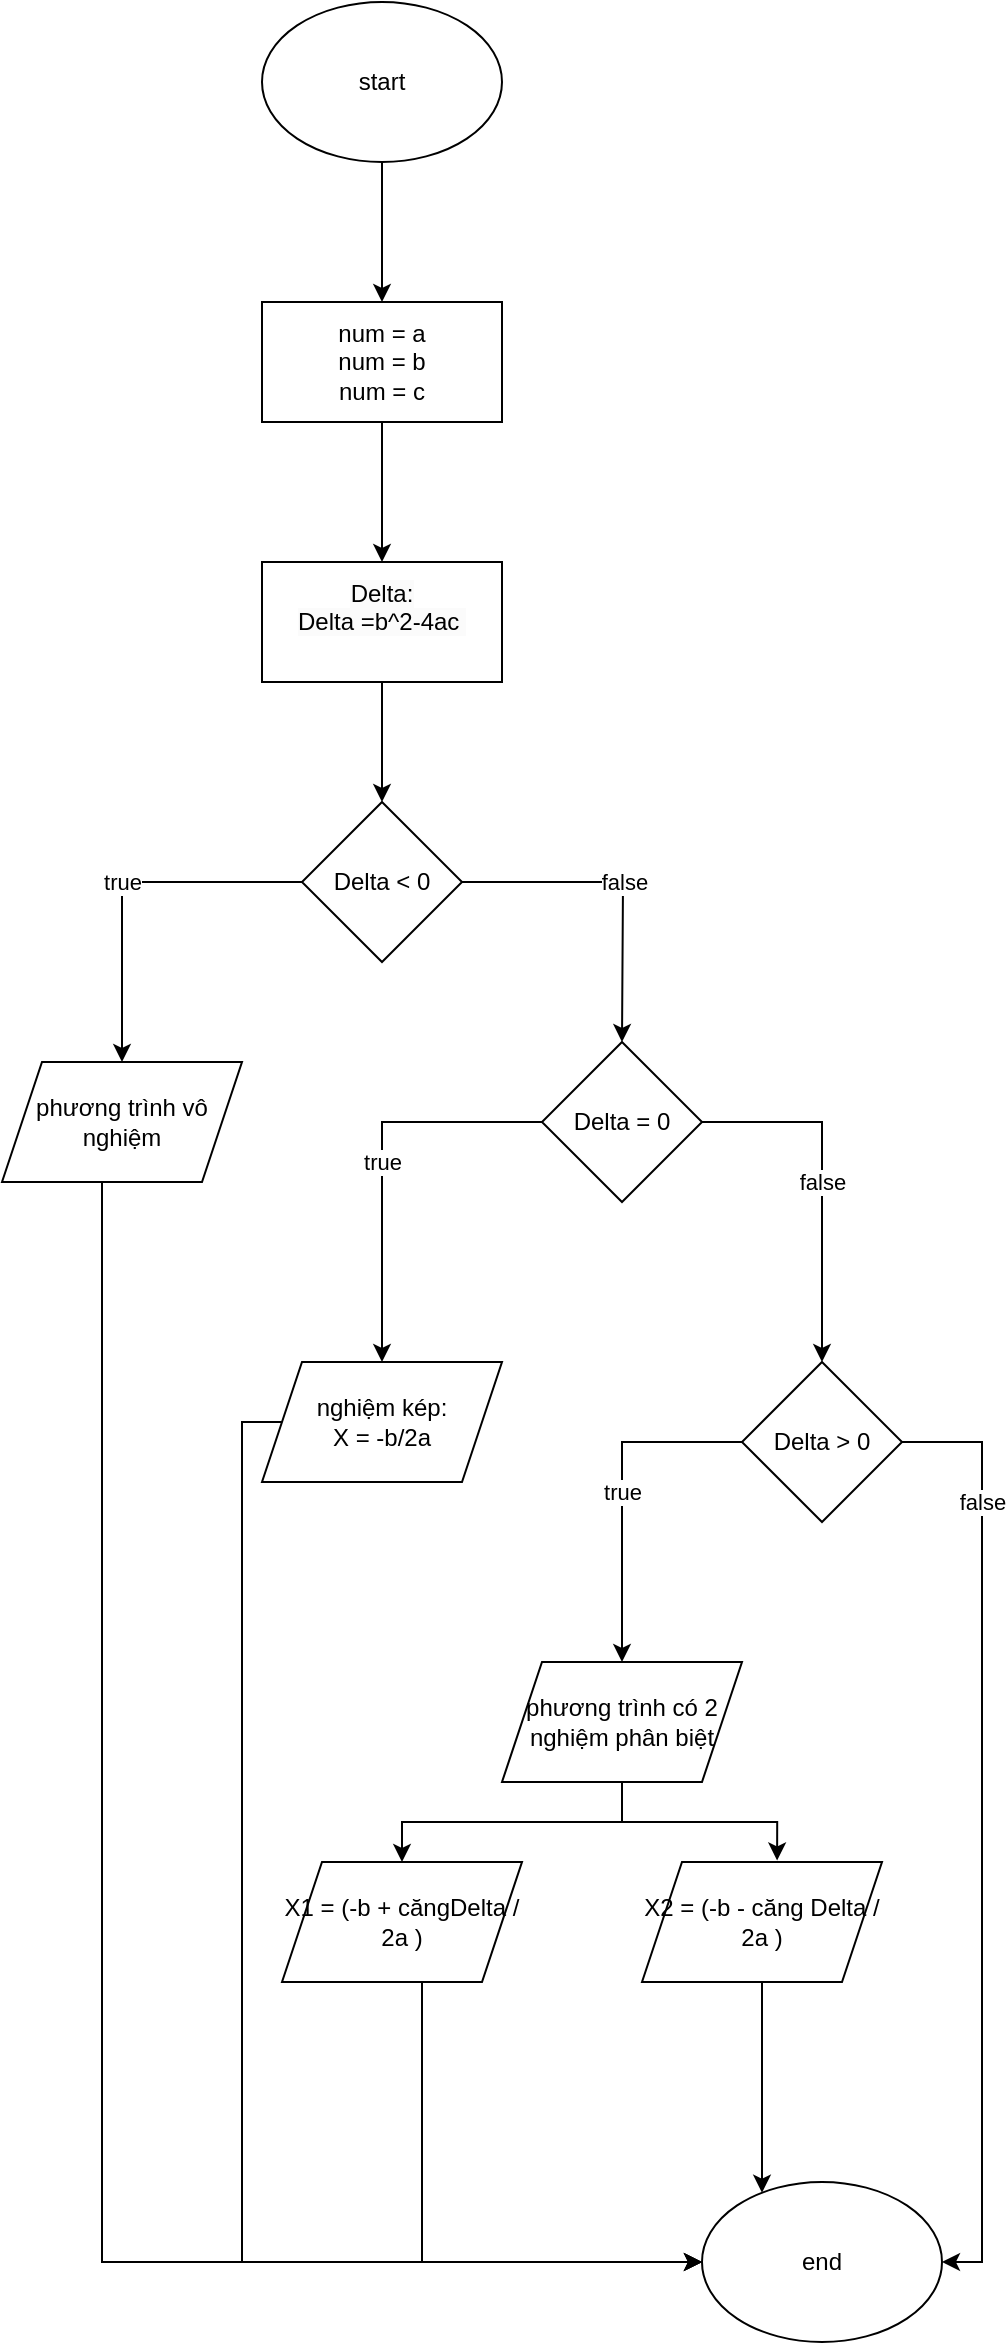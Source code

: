 <mxfile version="25.0.3">
  <diagram name="Page-1" id="EK5c_YadUZM_F0jGNJ73">
    <mxGraphModel dx="560" dy="641" grid="1" gridSize="10" guides="1" tooltips="1" connect="1" arrows="1" fold="1" page="1" pageScale="1" pageWidth="850" pageHeight="1100" math="0" shadow="0">
      <root>
        <mxCell id="0" />
        <mxCell id="1" parent="0" />
        <mxCell id="7Z89wIVW_9bbDD6U6qab-5" style="edgeStyle=orthogonalEdgeStyle;rounded=0;orthogonalLoop=1;jettySize=auto;html=1;" edge="1" parent="1" source="7Z89wIVW_9bbDD6U6qab-1" target="7Z89wIVW_9bbDD6U6qab-2">
          <mxGeometry relative="1" as="geometry" />
        </mxCell>
        <mxCell id="7Z89wIVW_9bbDD6U6qab-1" value="start" style="ellipse;whiteSpace=wrap;html=1;" vertex="1" parent="1">
          <mxGeometry x="220" y="40" width="120" height="80" as="geometry" />
        </mxCell>
        <mxCell id="7Z89wIVW_9bbDD6U6qab-13" style="edgeStyle=orthogonalEdgeStyle;rounded=0;orthogonalLoop=1;jettySize=auto;html=1;entryX=0.5;entryY=0;entryDx=0;entryDy=0;" edge="1" parent="1" source="7Z89wIVW_9bbDD6U6qab-2" target="7Z89wIVW_9bbDD6U6qab-12">
          <mxGeometry relative="1" as="geometry" />
        </mxCell>
        <mxCell id="7Z89wIVW_9bbDD6U6qab-2" value="num = a&lt;div&gt;num = b&lt;/div&gt;&lt;div&gt;num = c&lt;/div&gt;" style="rounded=0;whiteSpace=wrap;html=1;" vertex="1" parent="1">
          <mxGeometry x="220" y="190" width="120" height="60" as="geometry" />
        </mxCell>
        <mxCell id="7Z89wIVW_9bbDD6U6qab-9" value="true" style="edgeStyle=orthogonalEdgeStyle;rounded=0;orthogonalLoop=1;jettySize=auto;html=1;entryX=0.5;entryY=0;entryDx=0;entryDy=0;" edge="1" parent="1" source="7Z89wIVW_9bbDD6U6qab-4" target="7Z89wIVW_9bbDD6U6qab-8">
          <mxGeometry relative="1" as="geometry" />
        </mxCell>
        <mxCell id="7Z89wIVW_9bbDD6U6qab-16" value="false" style="edgeStyle=orthogonalEdgeStyle;rounded=0;orthogonalLoop=1;jettySize=auto;html=1;" edge="1" parent="1" source="7Z89wIVW_9bbDD6U6qab-4">
          <mxGeometry relative="1" as="geometry">
            <mxPoint x="400" y="560" as="targetPoint" />
          </mxGeometry>
        </mxCell>
        <mxCell id="7Z89wIVW_9bbDD6U6qab-4" value="Delta &amp;lt; 0" style="rhombus;whiteSpace=wrap;html=1;" vertex="1" parent="1">
          <mxGeometry x="240" y="440" width="80" height="80" as="geometry" />
        </mxCell>
        <mxCell id="7Z89wIVW_9bbDD6U6qab-34" style="edgeStyle=orthogonalEdgeStyle;rounded=0;orthogonalLoop=1;jettySize=auto;html=1;entryX=0;entryY=0.5;entryDx=0;entryDy=0;" edge="1" parent="1" source="7Z89wIVW_9bbDD6U6qab-8" target="7Z89wIVW_9bbDD6U6qab-30">
          <mxGeometry relative="1" as="geometry">
            <mxPoint x="150" y="1160" as="targetPoint" />
            <Array as="points">
              <mxPoint x="140" y="1170" />
            </Array>
          </mxGeometry>
        </mxCell>
        <mxCell id="7Z89wIVW_9bbDD6U6qab-8" value="phương trình vô nghiệm" style="shape=parallelogram;perimeter=parallelogramPerimeter;whiteSpace=wrap;html=1;fixedSize=1;" vertex="1" parent="1">
          <mxGeometry x="90" y="570" width="120" height="60" as="geometry" />
        </mxCell>
        <mxCell id="7Z89wIVW_9bbDD6U6qab-15" style="edgeStyle=orthogonalEdgeStyle;rounded=0;orthogonalLoop=1;jettySize=auto;html=1;entryX=0.5;entryY=0;entryDx=0;entryDy=0;" edge="1" parent="1" source="7Z89wIVW_9bbDD6U6qab-12" target="7Z89wIVW_9bbDD6U6qab-4">
          <mxGeometry relative="1" as="geometry" />
        </mxCell>
        <mxCell id="7Z89wIVW_9bbDD6U6qab-12" value="&#xa;&lt;span style=&quot;color: rgb(0, 0, 0); font-family: Helvetica; font-size: 12px; font-style: normal; font-variant-ligatures: normal; font-variant-caps: normal; font-weight: 400; letter-spacing: normal; orphans: 2; text-align: center; text-indent: 0px; text-transform: none; widows: 2; word-spacing: 0px; -webkit-text-stroke-width: 0px; white-space: normal; background-color: rgb(251, 251, 251); text-decoration-thickness: initial; text-decoration-style: initial; text-decoration-color: initial; display: inline !important; float: none;&quot;&gt;Delta:&lt;/span&gt;&lt;br style=&quot;forced-color-adjust: none; color: rgb(0, 0, 0); font-family: Helvetica; font-size: 12px; font-style: normal; font-variant-ligatures: normal; font-variant-caps: normal; font-weight: 400; letter-spacing: normal; orphans: 2; text-align: center; text-indent: 0px; text-transform: none; widows: 2; word-spacing: 0px; -webkit-text-stroke-width: 0px; white-space: normal; background-color: rgb(251, 251, 251); text-decoration-thickness: initial; text-decoration-style: initial; text-decoration-color: initial;&quot;&gt;&lt;span style=&quot;color: rgb(0, 0, 0); font-family: Helvetica; font-size: 12px; font-style: normal; font-variant-ligatures: normal; font-variant-caps: normal; font-weight: 400; letter-spacing: normal; orphans: 2; text-align: center; text-indent: 0px; text-transform: none; widows: 2; word-spacing: 0px; -webkit-text-stroke-width: 0px; white-space: normal; background-color: rgb(251, 251, 251); text-decoration-thickness: initial; text-decoration-style: initial; text-decoration-color: initial; display: inline !important; float: none;&quot;&gt;Delta =b^2-4ac&amp;nbsp;&lt;/span&gt;&#xa;&#xa;" style="rounded=0;whiteSpace=wrap;html=1;" vertex="1" parent="1">
          <mxGeometry x="220" y="320" width="120" height="60" as="geometry" />
        </mxCell>
        <mxCell id="7Z89wIVW_9bbDD6U6qab-21" value="true" style="edgeStyle=orthogonalEdgeStyle;rounded=0;orthogonalLoop=1;jettySize=auto;html=1;" edge="1" parent="1" source="7Z89wIVW_9bbDD6U6qab-17" target="7Z89wIVW_9bbDD6U6qab-20">
          <mxGeometry relative="1" as="geometry" />
        </mxCell>
        <mxCell id="7Z89wIVW_9bbDD6U6qab-23" value="false" style="edgeStyle=orthogonalEdgeStyle;rounded=0;orthogonalLoop=1;jettySize=auto;html=1;entryX=0.5;entryY=0;entryDx=0;entryDy=0;" edge="1" parent="1" source="7Z89wIVW_9bbDD6U6qab-17" target="7Z89wIVW_9bbDD6U6qab-22">
          <mxGeometry relative="1" as="geometry" />
        </mxCell>
        <mxCell id="7Z89wIVW_9bbDD6U6qab-17" value="Delta = 0" style="rhombus;whiteSpace=wrap;html=1;" vertex="1" parent="1">
          <mxGeometry x="360" y="560" width="80" height="80" as="geometry" />
        </mxCell>
        <mxCell id="7Z89wIVW_9bbDD6U6qab-35" style="edgeStyle=orthogonalEdgeStyle;rounded=0;orthogonalLoop=1;jettySize=auto;html=1;entryX=0;entryY=0.5;entryDx=0;entryDy=0;" edge="1" parent="1" source="7Z89wIVW_9bbDD6U6qab-20" target="7Z89wIVW_9bbDD6U6qab-30">
          <mxGeometry relative="1" as="geometry">
            <Array as="points">
              <mxPoint x="210" y="750" />
              <mxPoint x="210" y="1170" />
            </Array>
          </mxGeometry>
        </mxCell>
        <mxCell id="7Z89wIVW_9bbDD6U6qab-20" value="nghiệm kép:&lt;br&gt;X = -b/2a" style="shape=parallelogram;perimeter=parallelogramPerimeter;whiteSpace=wrap;html=1;fixedSize=1;" vertex="1" parent="1">
          <mxGeometry x="220" y="720" width="120" height="60" as="geometry" />
        </mxCell>
        <mxCell id="7Z89wIVW_9bbDD6U6qab-25" value="true" style="edgeStyle=orthogonalEdgeStyle;rounded=0;orthogonalLoop=1;jettySize=auto;html=1;" edge="1" parent="1" source="7Z89wIVW_9bbDD6U6qab-22" target="7Z89wIVW_9bbDD6U6qab-24">
          <mxGeometry relative="1" as="geometry">
            <Array as="points">
              <mxPoint x="400" y="760" />
            </Array>
          </mxGeometry>
        </mxCell>
        <mxCell id="7Z89wIVW_9bbDD6U6qab-31" value="false" style="edgeStyle=orthogonalEdgeStyle;rounded=0;orthogonalLoop=1;jettySize=auto;html=1;" edge="1" parent="1" source="7Z89wIVW_9bbDD6U6qab-22" target="7Z89wIVW_9bbDD6U6qab-30">
          <mxGeometry x="-0.702" relative="1" as="geometry">
            <Array as="points">
              <mxPoint x="580" y="760" />
              <mxPoint x="580" y="1170" />
            </Array>
            <mxPoint as="offset" />
          </mxGeometry>
        </mxCell>
        <mxCell id="7Z89wIVW_9bbDD6U6qab-22" value="Delta &amp;gt; 0" style="rhombus;whiteSpace=wrap;html=1;" vertex="1" parent="1">
          <mxGeometry x="460" y="720" width="80" height="80" as="geometry" />
        </mxCell>
        <mxCell id="7Z89wIVW_9bbDD6U6qab-28" style="edgeStyle=orthogonalEdgeStyle;rounded=0;orthogonalLoop=1;jettySize=auto;html=1;entryX=0.5;entryY=0;entryDx=0;entryDy=0;" edge="1" parent="1" source="7Z89wIVW_9bbDD6U6qab-24" target="7Z89wIVW_9bbDD6U6qab-26">
          <mxGeometry relative="1" as="geometry" />
        </mxCell>
        <mxCell id="7Z89wIVW_9bbDD6U6qab-24" value="phương trình có 2 nghiệm phân biệt" style="shape=parallelogram;perimeter=parallelogramPerimeter;whiteSpace=wrap;html=1;fixedSize=1;" vertex="1" parent="1">
          <mxGeometry x="340" y="870" width="120" height="60" as="geometry" />
        </mxCell>
        <mxCell id="7Z89wIVW_9bbDD6U6qab-32" style="edgeStyle=orthogonalEdgeStyle;rounded=0;orthogonalLoop=1;jettySize=auto;html=1;entryX=0;entryY=0.5;entryDx=0;entryDy=0;" edge="1" parent="1" source="7Z89wIVW_9bbDD6U6qab-26" target="7Z89wIVW_9bbDD6U6qab-30">
          <mxGeometry relative="1" as="geometry">
            <Array as="points">
              <mxPoint x="300" y="1170" />
            </Array>
          </mxGeometry>
        </mxCell>
        <mxCell id="7Z89wIVW_9bbDD6U6qab-26" value="X1 = (-b + căngDelta / 2a )" style="shape=parallelogram;perimeter=parallelogramPerimeter;whiteSpace=wrap;html=1;fixedSize=1;" vertex="1" parent="1">
          <mxGeometry x="230" y="970" width="120" height="60" as="geometry" />
        </mxCell>
        <mxCell id="7Z89wIVW_9bbDD6U6qab-33" style="edgeStyle=orthogonalEdgeStyle;rounded=0;orthogonalLoop=1;jettySize=auto;html=1;" edge="1" parent="1" source="7Z89wIVW_9bbDD6U6qab-27" target="7Z89wIVW_9bbDD6U6qab-30">
          <mxGeometry relative="1" as="geometry">
            <Array as="points">
              <mxPoint x="470" y="1130" />
              <mxPoint x="470" y="1130" />
            </Array>
          </mxGeometry>
        </mxCell>
        <mxCell id="7Z89wIVW_9bbDD6U6qab-27" value="X2 = (-b - căng Delta / 2a )" style="shape=parallelogram;perimeter=parallelogramPerimeter;whiteSpace=wrap;html=1;fixedSize=1;" vertex="1" parent="1">
          <mxGeometry x="410" y="970" width="120" height="60" as="geometry" />
        </mxCell>
        <mxCell id="7Z89wIVW_9bbDD6U6qab-29" style="edgeStyle=orthogonalEdgeStyle;rounded=0;orthogonalLoop=1;jettySize=auto;html=1;entryX=0.563;entryY=-0.013;entryDx=0;entryDy=0;entryPerimeter=0;" edge="1" parent="1" source="7Z89wIVW_9bbDD6U6qab-24" target="7Z89wIVW_9bbDD6U6qab-27">
          <mxGeometry relative="1" as="geometry" />
        </mxCell>
        <mxCell id="7Z89wIVW_9bbDD6U6qab-30" value="end" style="ellipse;whiteSpace=wrap;html=1;" vertex="1" parent="1">
          <mxGeometry x="440" y="1130" width="120" height="80" as="geometry" />
        </mxCell>
      </root>
    </mxGraphModel>
  </diagram>
</mxfile>
